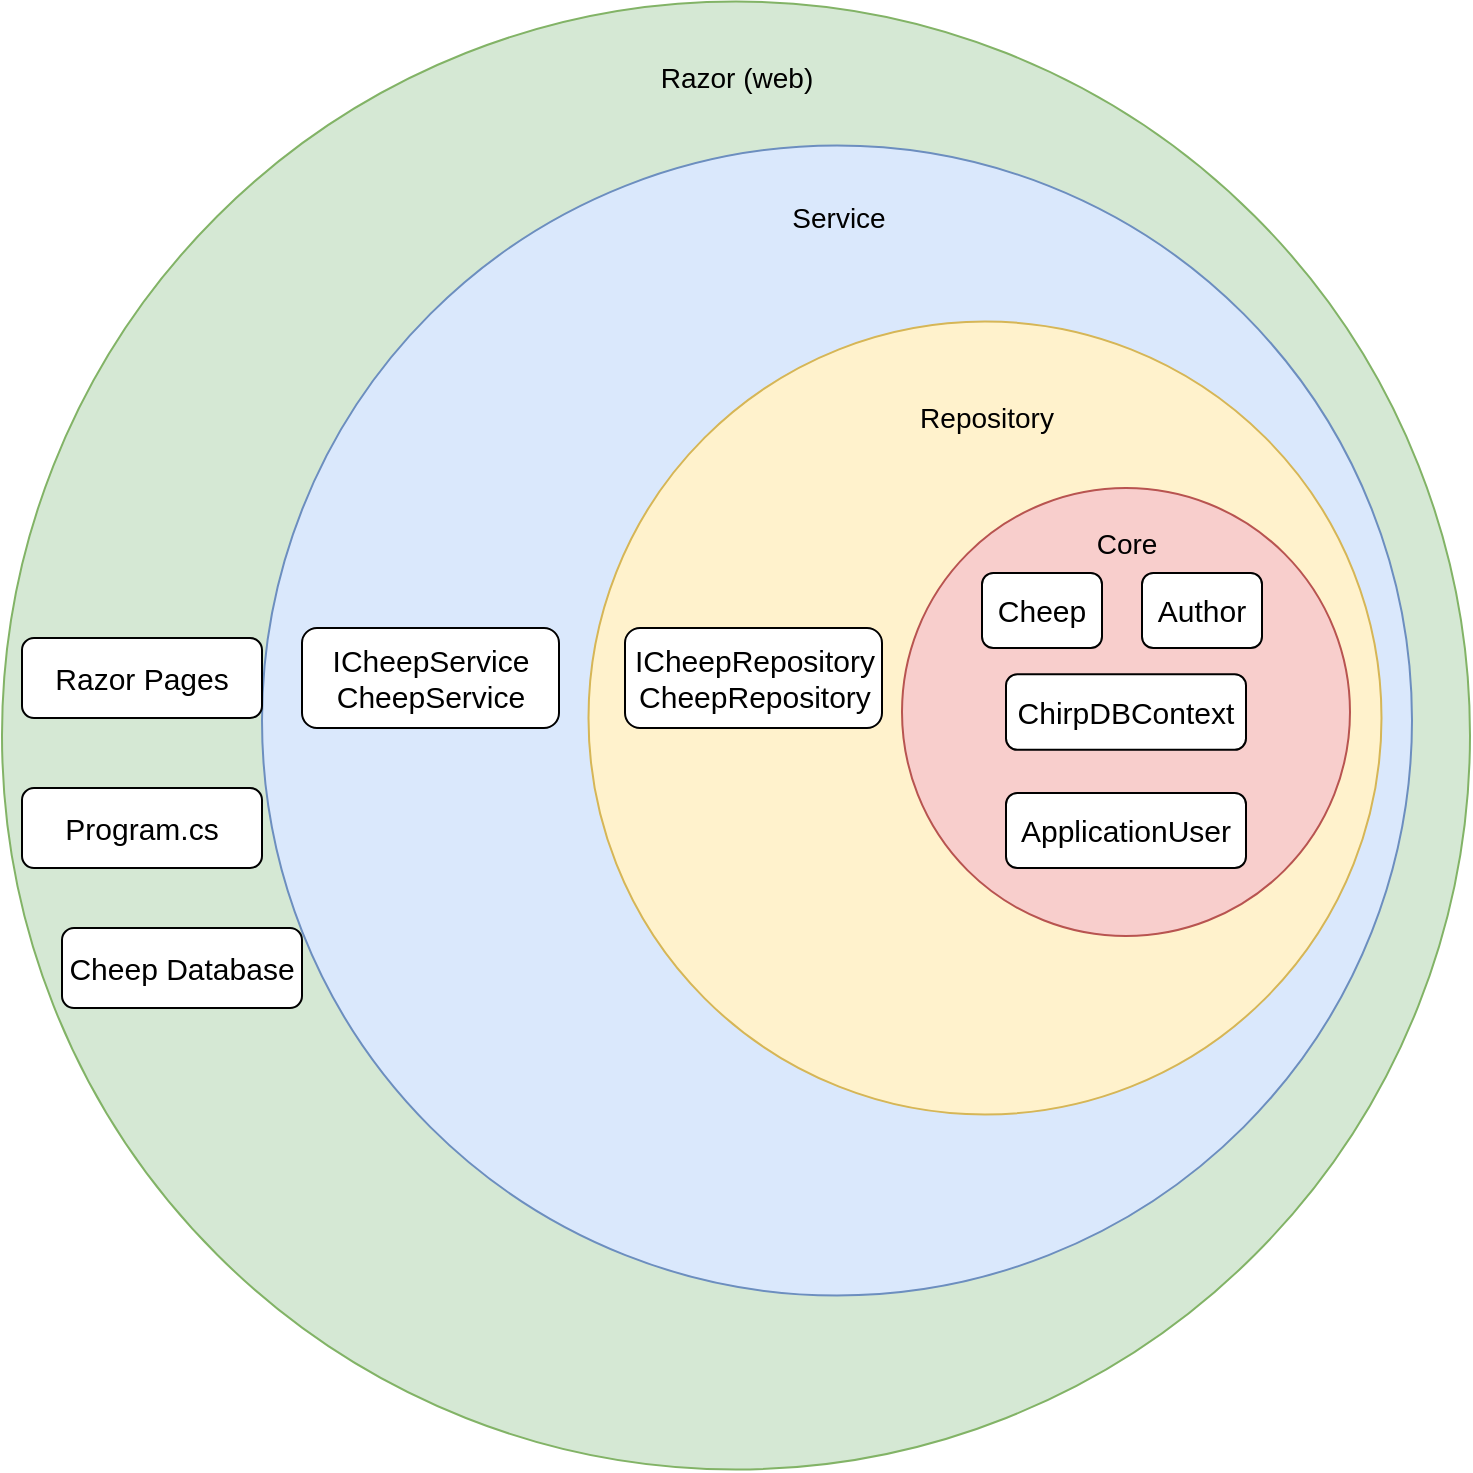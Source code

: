 <mxfile version="25.0.2">
  <diagram name="Side-1" id="tQ3ED9M-LZ-OiMMd92D-">
    <mxGraphModel dx="1018" dy="767" grid="1" gridSize="10" guides="1" tooltips="1" connect="1" arrows="1" fold="1" page="1" pageScale="1" pageWidth="827" pageHeight="1169" math="0" shadow="0">
      <root>
        <mxCell id="0" />
        <mxCell id="1" parent="0" />
        <mxCell id="rPxadUNjQppIRwe-aiAt-1" value="" style="ellipse;whiteSpace=wrap;html=1;aspect=fixed;fillColor=#d5e8d4;strokeColor=#82b366;" parent="1" vertex="1">
          <mxGeometry x="10" y="16.75" width="734" height="734" as="geometry" />
        </mxCell>
        <mxCell id="dsQhrnz6dbz95GXW7geE-5" value="&lt;font style=&quot;font-size: 14px;&quot;&gt;Razor (web)&lt;/font&gt;" style="text;html=1;align=center;verticalAlign=middle;resizable=0;points=[];autosize=1;strokeColor=none;fillColor=none;" parent="1" vertex="1">
          <mxGeometry x="327" y="40" width="100" height="30" as="geometry" />
        </mxCell>
        <mxCell id="jBLSQDo_EEXTpT7623js-5" value="" style="group" vertex="1" connectable="0" parent="1">
          <mxGeometry x="140" y="88.75" width="575" height="575" as="geometry" />
        </mxCell>
        <mxCell id="MNsl9z6oucMadm4XGt5h-1" value="" style="ellipse;whiteSpace=wrap;html=1;aspect=fixed;fillColor=#dae8fc;strokeColor=#6c8ebf;" parent="jBLSQDo_EEXTpT7623js-5" vertex="1">
          <mxGeometry width="575" height="575" as="geometry" />
        </mxCell>
        <mxCell id="dsQhrnz6dbz95GXW7geE-3" value="&lt;font style=&quot;font-size: 14px;&quot;&gt;Service&lt;/font&gt;" style="text;html=1;align=center;verticalAlign=middle;resizable=0;points=[];autosize=1;strokeColor=none;fillColor=none;" parent="jBLSQDo_EEXTpT7623js-5" vertex="1">
          <mxGeometry x="252.5" y="21.25" width="70" height="30" as="geometry" />
        </mxCell>
        <mxCell id="jBLSQDo_EEXTpT7623js-1" value="&lt;font style=&quot;font-size: 15px;&quot;&gt;ICheepService&lt;/font&gt;&lt;div&gt;&lt;font style=&quot;font-size: 15px;&quot;&gt;CheepService&lt;/font&gt;&lt;/div&gt;" style="rounded=1;whiteSpace=wrap;html=1;" vertex="1" parent="jBLSQDo_EEXTpT7623js-5">
          <mxGeometry x="20" y="241.25" width="128.5" height="50" as="geometry" />
        </mxCell>
        <mxCell id="jBLSQDo_EEXTpT7623js-4" value="" style="group" vertex="1" connectable="0" parent="1">
          <mxGeometry x="303.25" y="176.75" width="396.5" height="396.5" as="geometry" />
        </mxCell>
        <mxCell id="MNsl9z6oucMadm4XGt5h-2" value="" style="ellipse;whiteSpace=wrap;html=1;aspect=fixed;fillColor=#fff2cc;strokeColor=#d6b656;" parent="jBLSQDo_EEXTpT7623js-4" vertex="1">
          <mxGeometry width="396.5" height="396.5" as="geometry" />
        </mxCell>
        <mxCell id="dsQhrnz6dbz95GXW7geE-1" value="&lt;font style=&quot;font-size: 14px;&quot;&gt;Repository&lt;/font&gt;" style="text;html=1;align=center;verticalAlign=middle;resizable=0;points=[];autosize=1;strokeColor=none;fillColor=none;" parent="jBLSQDo_EEXTpT7623js-4" vertex="1">
          <mxGeometry x="153.25" y="33.25" width="90" height="30" as="geometry" />
        </mxCell>
        <mxCell id="rPxadUNjQppIRwe-aiAt-10" value="&lt;font style=&quot;font-size: 15px;&quot;&gt;ICheepRepository&lt;/font&gt;&lt;div&gt;&lt;font style=&quot;font-size: 15px;&quot;&gt;CheepRepository&lt;/font&gt;&lt;/div&gt;" style="rounded=1;whiteSpace=wrap;html=1;" parent="jBLSQDo_EEXTpT7623js-4" vertex="1">
          <mxGeometry x="18.25" y="153.25" width="128.5" height="50" as="geometry" />
        </mxCell>
        <mxCell id="rPxadUNjQppIRwe-aiAt-9" value="" style="group" parent="1" vertex="1" connectable="0">
          <mxGeometry x="460" y="260" width="224" height="224" as="geometry" />
        </mxCell>
        <mxCell id="MNsl9z6oucMadm4XGt5h-3" value="" style="ellipse;whiteSpace=wrap;html=1;aspect=fixed;fillColor=#f8cecc;strokeColor=#b85450;" parent="rPxadUNjQppIRwe-aiAt-9" vertex="1">
          <mxGeometry width="224" height="224" as="geometry" />
        </mxCell>
        <mxCell id="dsQhrnz6dbz95GXW7geE-2" value="&lt;font style=&quot;font-size: 14px;&quot;&gt;Core&lt;/font&gt;" style="text;html=1;align=center;verticalAlign=middle;resizable=0;points=[];autosize=1;strokeColor=none;fillColor=none;" parent="rPxadUNjQppIRwe-aiAt-9" vertex="1">
          <mxGeometry x="87" y="12.5" width="50" height="30" as="geometry" />
        </mxCell>
        <mxCell id="rPxadUNjQppIRwe-aiAt-4" value="&lt;font style=&quot;font-size: 15px;&quot;&gt;Cheep&lt;/font&gt;" style="rounded=1;whiteSpace=wrap;html=1;" parent="rPxadUNjQppIRwe-aiAt-9" vertex="1">
          <mxGeometry x="40" y="42.5" width="60" height="37.5" as="geometry" />
        </mxCell>
        <mxCell id="rPxadUNjQppIRwe-aiAt-5" value="&lt;font style=&quot;font-size: 15px;&quot;&gt;Author&lt;/font&gt;" style="rounded=1;whiteSpace=wrap;html=1;" parent="rPxadUNjQppIRwe-aiAt-9" vertex="1">
          <mxGeometry x="120" y="42.5" width="60" height="37.5" as="geometry" />
        </mxCell>
        <mxCell id="rPxadUNjQppIRwe-aiAt-7" value="&lt;font style=&quot;font-size: 15px;&quot;&gt;ChirpDBContext&lt;/font&gt;" style="rounded=1;whiteSpace=wrap;html=1;" parent="rPxadUNjQppIRwe-aiAt-9" vertex="1">
          <mxGeometry x="52" y="93.12" width="120" height="37.75" as="geometry" />
        </mxCell>
        <mxCell id="rPxadUNjQppIRwe-aiAt-8" value="&lt;font style=&quot;font-size: 15px;&quot;&gt;ApplicationUser&lt;/font&gt;" style="rounded=1;whiteSpace=wrap;html=1;" parent="rPxadUNjQppIRwe-aiAt-9" vertex="1">
          <mxGeometry x="52" y="152.5" width="120" height="37.5" as="geometry" />
        </mxCell>
        <mxCell id="jBLSQDo_EEXTpT7623js-2" value="&lt;span style=&quot;font-size: 15px;&quot;&gt;Razor Pages&lt;/span&gt;" style="rounded=1;whiteSpace=wrap;html=1;" vertex="1" parent="1">
          <mxGeometry x="20" y="335" width="120" height="40" as="geometry" />
        </mxCell>
        <mxCell id="jBLSQDo_EEXTpT7623js-6" value="&lt;span style=&quot;font-size: 15px;&quot;&gt;Program.cs&lt;/span&gt;" style="rounded=1;whiteSpace=wrap;html=1;" vertex="1" parent="1">
          <mxGeometry x="20" y="410" width="120" height="40" as="geometry" />
        </mxCell>
        <mxCell id="jBLSQDo_EEXTpT7623js-7" value="&lt;span style=&quot;font-size: 15px;&quot;&gt;Cheep Database&lt;/span&gt;" style="rounded=1;whiteSpace=wrap;html=1;" vertex="1" parent="1">
          <mxGeometry x="40" y="480" width="120" height="40" as="geometry" />
        </mxCell>
      </root>
    </mxGraphModel>
  </diagram>
</mxfile>
